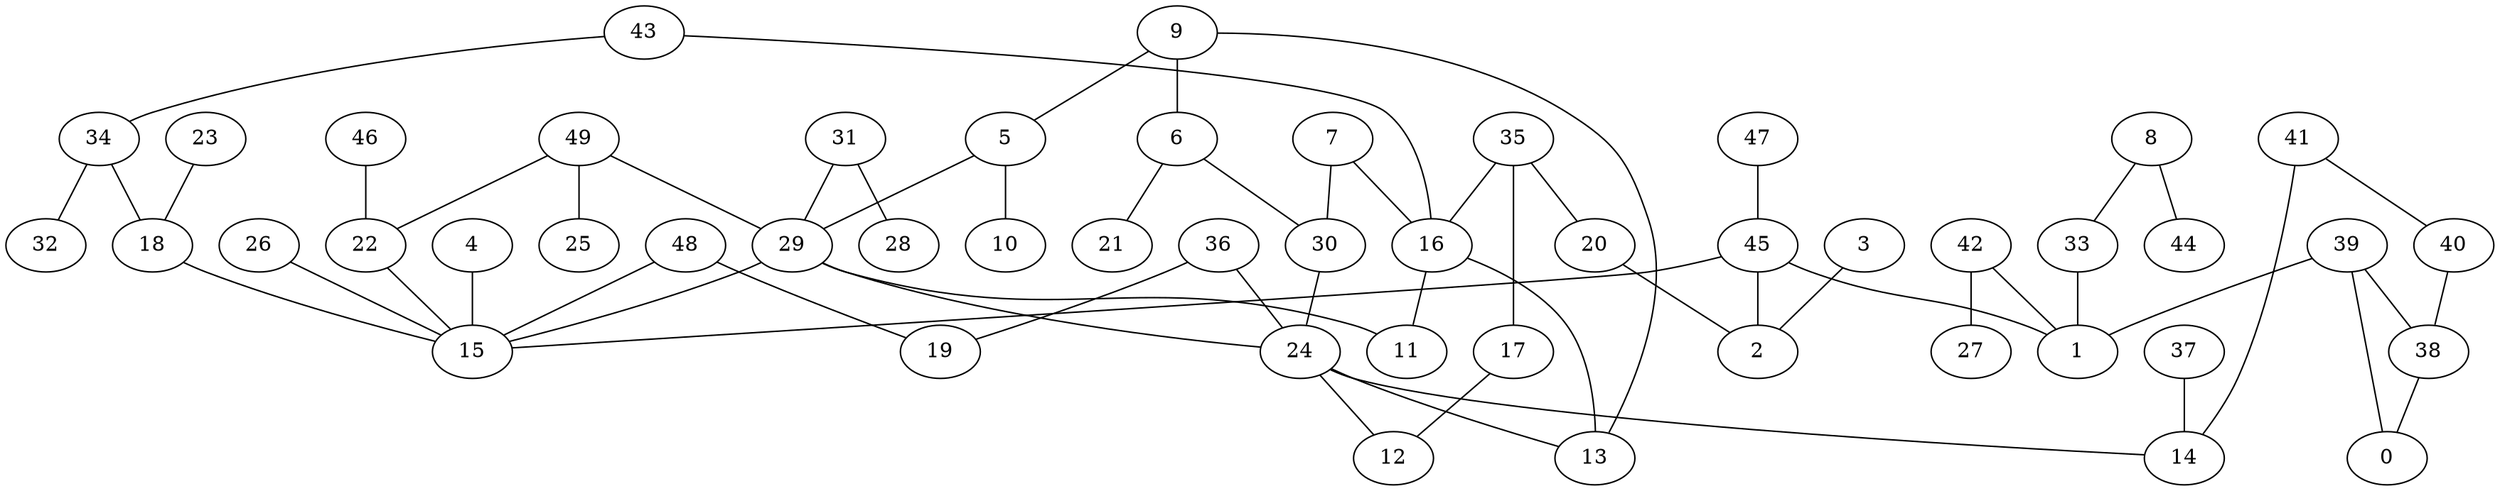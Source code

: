 digraph GG_graph {

subgraph G_graph {
edge [color = black]
"43" -> "16" [dir = none]
"46" -> "22" [dir = none]
"48" -> "15" [dir = none]
"47" -> "45" [dir = none]
"26" -> "15" [dir = none]
"9" -> "6" [dir = none]
"5" -> "10" [dir = none]
"5" -> "29" [dir = none]
"8" -> "44" [dir = none]
"8" -> "33" [dir = none]
"37" -> "14" [dir = none]
"22" -> "15" [dir = none]
"18" -> "15" [dir = none]
"36" -> "19" [dir = none]
"36" -> "24" [dir = none]
"4" -> "15" [dir = none]
"31" -> "28" [dir = none]
"31" -> "29" [dir = none]
"29" -> "15" [dir = none]
"29" -> "11" [dir = none]
"29" -> "24" [dir = none]
"24" -> "13" [dir = none]
"24" -> "12" [dir = none]
"24" -> "14" [dir = none]
"49" -> "25" [dir = none]
"49" -> "29" [dir = none]
"42" -> "27" [dir = none]
"42" -> "1" [dir = none]
"41" -> "40" [dir = none]
"41" -> "14" [dir = none]
"35" -> "20" [dir = none]
"35" -> "17" [dir = none]
"39" -> "38" [dir = none]
"39" -> "1" [dir = none]
"34" -> "32" [dir = none]
"34" -> "18" [dir = none]
"17" -> "12" [dir = none]
"7" -> "16" [dir = none]
"7" -> "30" [dir = none]
"38" -> "0" [dir = none]
"3" -> "2" [dir = none]
"30" -> "24" [dir = none]
"45" -> "2" [dir = none]
"45" -> "1" [dir = none]
"45" -> "15" [dir = none]
"6" -> "21" [dir = none]
"6" -> "30" [dir = none]
"33" -> "1" [dir = none]
"23" -> "18" [dir = none]
"9" -> "13" [dir = none]
"16" -> "13" [dir = none]
"39" -> "0" [dir = none]
"35" -> "16" [dir = none]
"43" -> "34" [dir = none]
"16" -> "11" [dir = none]
"48" -> "19" [dir = none]
"20" -> "2" [dir = none]
"9" -> "5" [dir = none]
"40" -> "38" [dir = none]
"49" -> "22" [dir = none]
}

}
